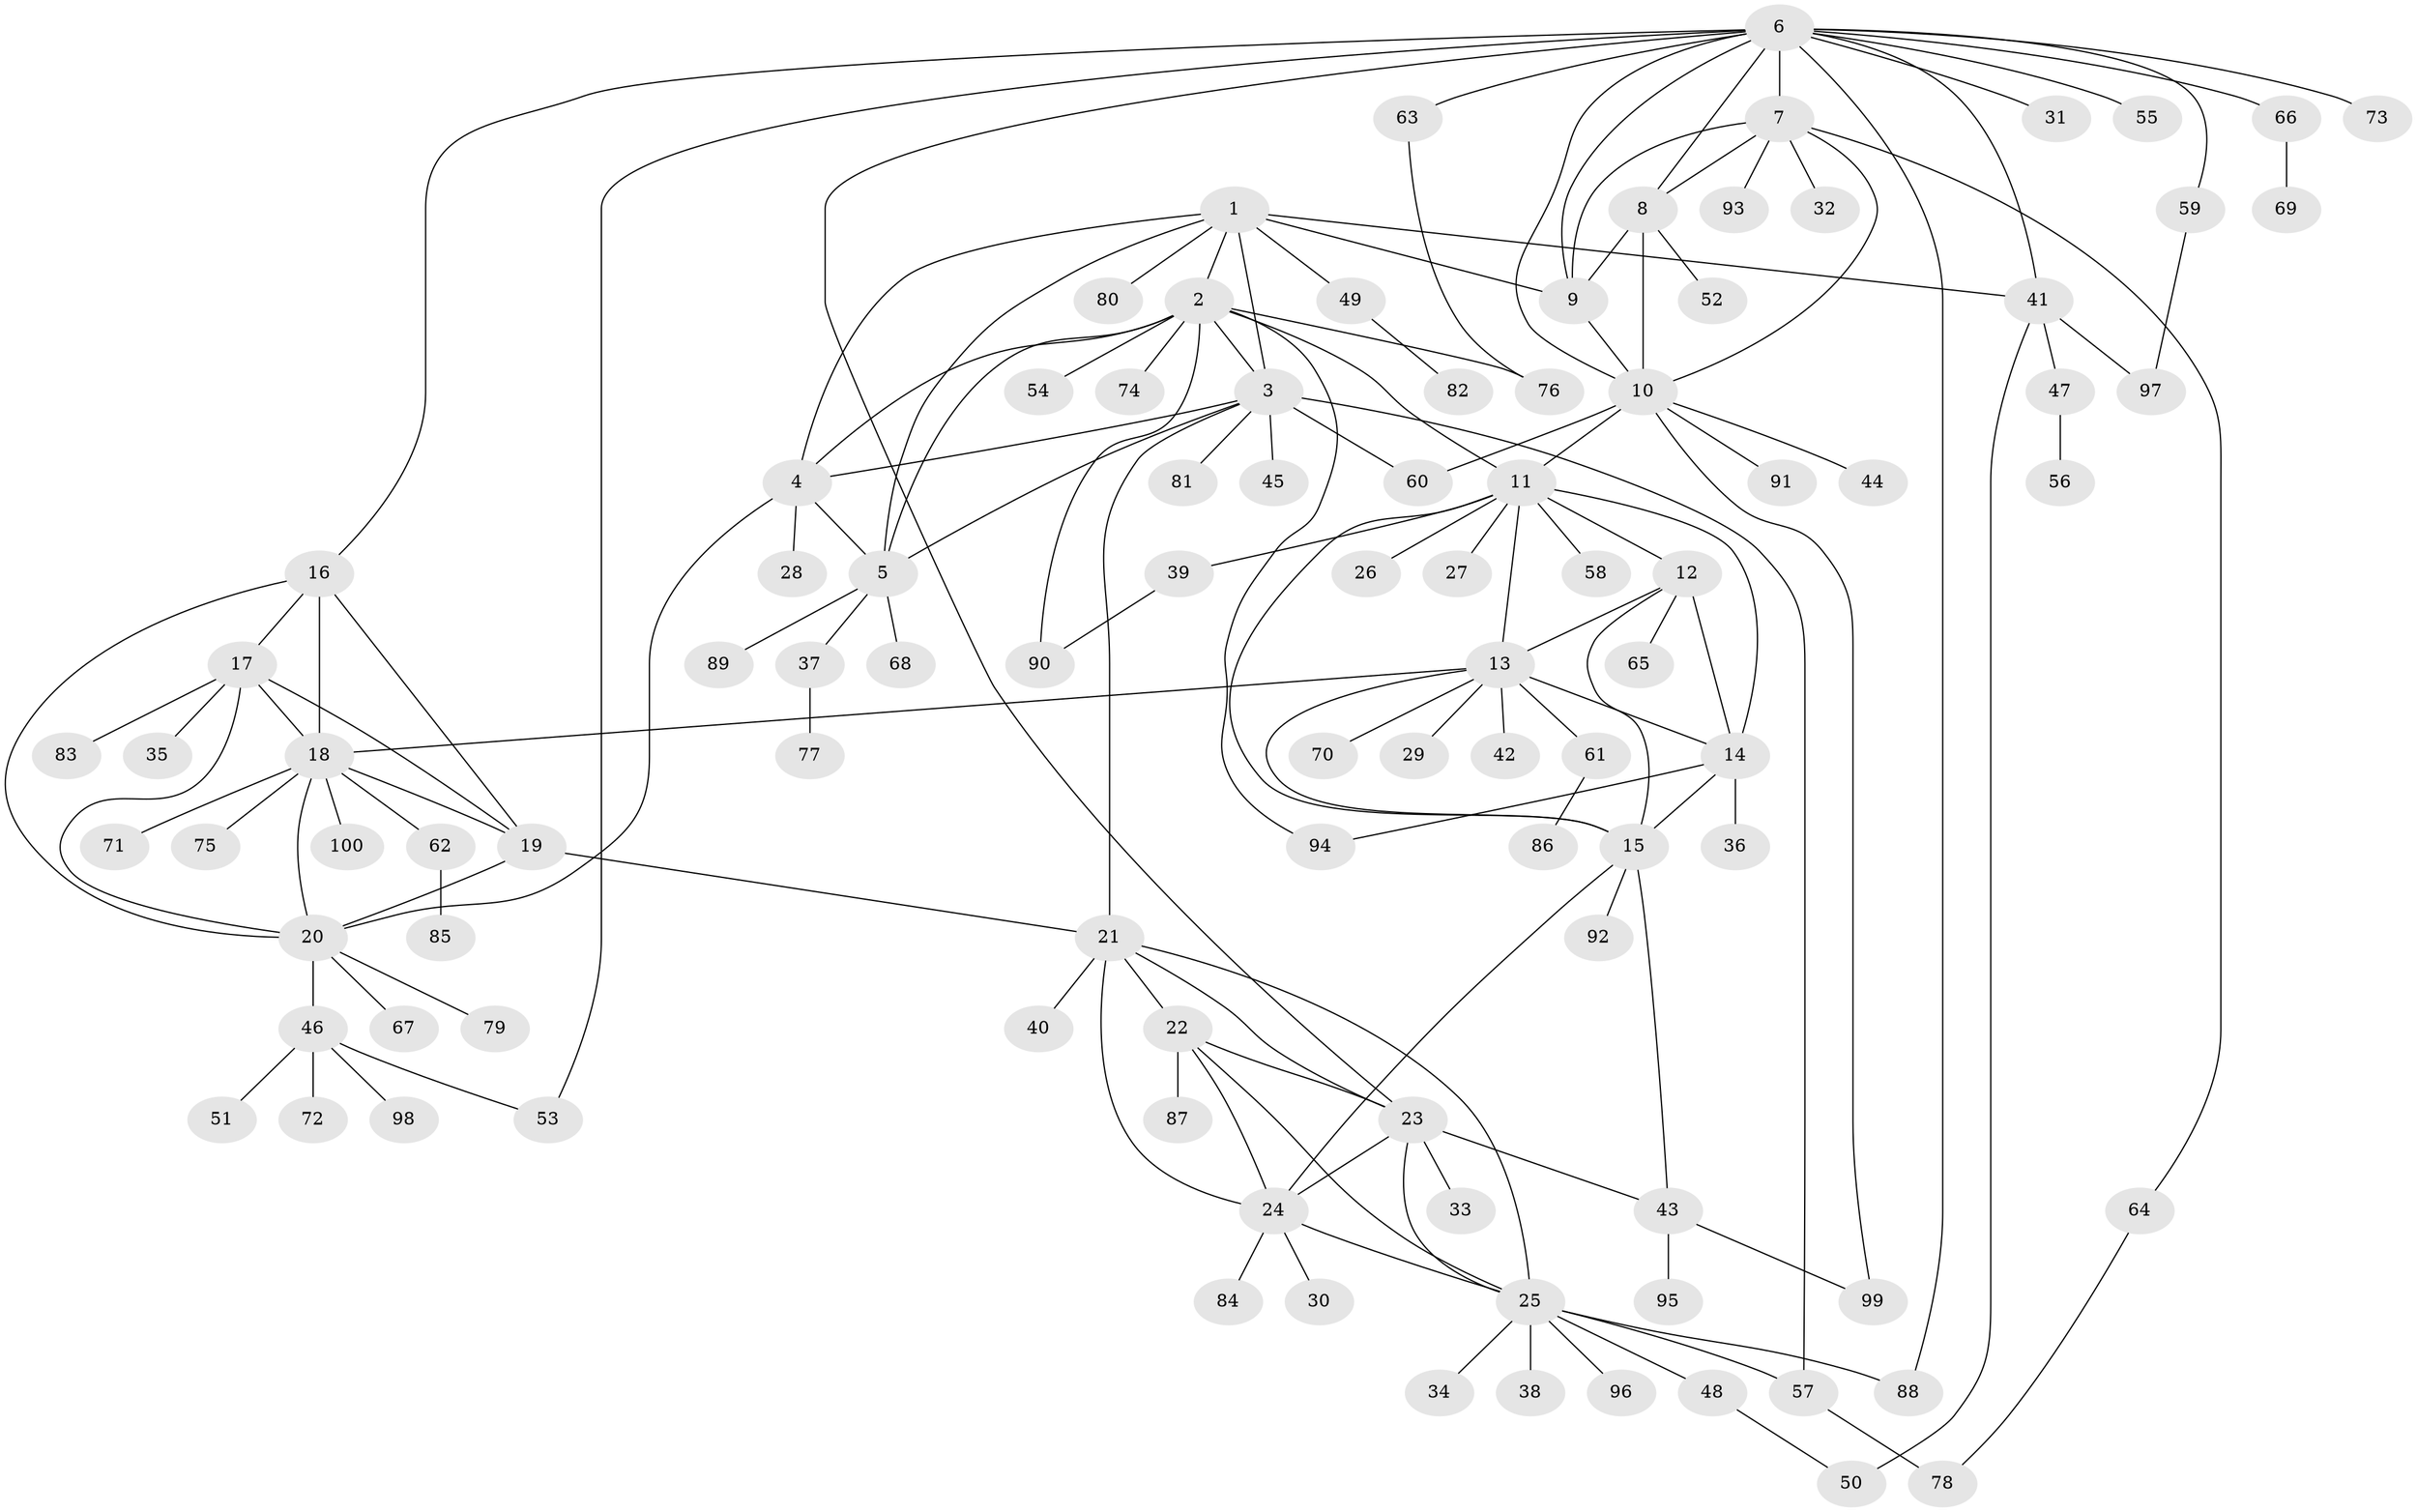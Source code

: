 // Generated by graph-tools (version 1.1) at 2025/37/03/09/25 02:37:43]
// undirected, 100 vertices, 148 edges
graph export_dot {
graph [start="1"]
  node [color=gray90,style=filled];
  1;
  2;
  3;
  4;
  5;
  6;
  7;
  8;
  9;
  10;
  11;
  12;
  13;
  14;
  15;
  16;
  17;
  18;
  19;
  20;
  21;
  22;
  23;
  24;
  25;
  26;
  27;
  28;
  29;
  30;
  31;
  32;
  33;
  34;
  35;
  36;
  37;
  38;
  39;
  40;
  41;
  42;
  43;
  44;
  45;
  46;
  47;
  48;
  49;
  50;
  51;
  52;
  53;
  54;
  55;
  56;
  57;
  58;
  59;
  60;
  61;
  62;
  63;
  64;
  65;
  66;
  67;
  68;
  69;
  70;
  71;
  72;
  73;
  74;
  75;
  76;
  77;
  78;
  79;
  80;
  81;
  82;
  83;
  84;
  85;
  86;
  87;
  88;
  89;
  90;
  91;
  92;
  93;
  94;
  95;
  96;
  97;
  98;
  99;
  100;
  1 -- 2;
  1 -- 3;
  1 -- 4;
  1 -- 5;
  1 -- 9;
  1 -- 41;
  1 -- 49;
  1 -- 80;
  2 -- 3;
  2 -- 4;
  2 -- 5;
  2 -- 11;
  2 -- 54;
  2 -- 74;
  2 -- 76;
  2 -- 90;
  2 -- 94;
  3 -- 4;
  3 -- 5;
  3 -- 21;
  3 -- 45;
  3 -- 57;
  3 -- 60;
  3 -- 81;
  4 -- 5;
  4 -- 20;
  4 -- 28;
  5 -- 37;
  5 -- 68;
  5 -- 89;
  6 -- 7;
  6 -- 8;
  6 -- 9;
  6 -- 10;
  6 -- 16;
  6 -- 23;
  6 -- 31;
  6 -- 41;
  6 -- 53;
  6 -- 55;
  6 -- 59;
  6 -- 63;
  6 -- 66;
  6 -- 73;
  6 -- 88;
  7 -- 8;
  7 -- 9;
  7 -- 10;
  7 -- 32;
  7 -- 64;
  7 -- 93;
  8 -- 9;
  8 -- 10;
  8 -- 52;
  9 -- 10;
  10 -- 11;
  10 -- 44;
  10 -- 60;
  10 -- 91;
  10 -- 99;
  11 -- 12;
  11 -- 13;
  11 -- 14;
  11 -- 15;
  11 -- 26;
  11 -- 27;
  11 -- 39;
  11 -- 58;
  12 -- 13;
  12 -- 14;
  12 -- 15;
  12 -- 65;
  13 -- 14;
  13 -- 15;
  13 -- 18;
  13 -- 29;
  13 -- 42;
  13 -- 61;
  13 -- 70;
  14 -- 15;
  14 -- 36;
  14 -- 94;
  15 -- 24;
  15 -- 43;
  15 -- 92;
  16 -- 17;
  16 -- 18;
  16 -- 19;
  16 -- 20;
  17 -- 18;
  17 -- 19;
  17 -- 20;
  17 -- 35;
  17 -- 83;
  18 -- 19;
  18 -- 20;
  18 -- 62;
  18 -- 71;
  18 -- 75;
  18 -- 100;
  19 -- 20;
  19 -- 21;
  20 -- 46;
  20 -- 67;
  20 -- 79;
  21 -- 22;
  21 -- 23;
  21 -- 24;
  21 -- 25;
  21 -- 40;
  22 -- 23;
  22 -- 24;
  22 -- 25;
  22 -- 87;
  23 -- 24;
  23 -- 25;
  23 -- 33;
  23 -- 43;
  24 -- 25;
  24 -- 30;
  24 -- 84;
  25 -- 34;
  25 -- 38;
  25 -- 48;
  25 -- 57;
  25 -- 88;
  25 -- 96;
  37 -- 77;
  39 -- 90;
  41 -- 47;
  41 -- 50;
  41 -- 97;
  43 -- 95;
  43 -- 99;
  46 -- 51;
  46 -- 53;
  46 -- 72;
  46 -- 98;
  47 -- 56;
  48 -- 50;
  49 -- 82;
  57 -- 78;
  59 -- 97;
  61 -- 86;
  62 -- 85;
  63 -- 76;
  64 -- 78;
  66 -- 69;
}
